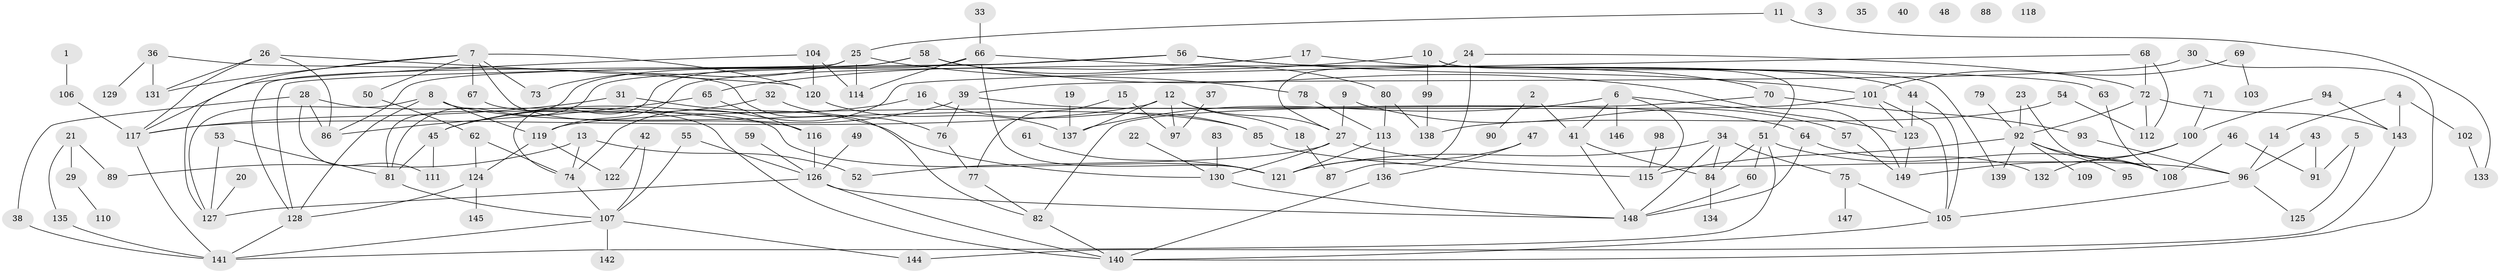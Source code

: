 // Generated by graph-tools (version 1.1) at 2025/13/03/09/25 04:13:04]
// undirected, 149 vertices, 213 edges
graph export_dot {
graph [start="1"]
  node [color=gray90,style=filled];
  1;
  2;
  3;
  4;
  5;
  6;
  7;
  8;
  9;
  10;
  11;
  12;
  13;
  14;
  15;
  16;
  17;
  18;
  19;
  20;
  21;
  22;
  23;
  24;
  25;
  26;
  27;
  28;
  29;
  30;
  31;
  32;
  33;
  34;
  35;
  36;
  37;
  38;
  39;
  40;
  41;
  42;
  43;
  44;
  45;
  46;
  47;
  48;
  49;
  50;
  51;
  52;
  53;
  54;
  55;
  56;
  57;
  58;
  59;
  60;
  61;
  62;
  63;
  64;
  65;
  66;
  67;
  68;
  69;
  70;
  71;
  72;
  73;
  74;
  75;
  76;
  77;
  78;
  79;
  80;
  81;
  82;
  83;
  84;
  85;
  86;
  87;
  88;
  89;
  90;
  91;
  92;
  93;
  94;
  95;
  96;
  97;
  98;
  99;
  100;
  101;
  102;
  103;
  104;
  105;
  106;
  107;
  108;
  109;
  110;
  111;
  112;
  113;
  114;
  115;
  116;
  117;
  118;
  119;
  120;
  121;
  122;
  123;
  124;
  125;
  126;
  127;
  128;
  129;
  130;
  131;
  132;
  133;
  134;
  135;
  136;
  137;
  138;
  139;
  140;
  141;
  142;
  143;
  144;
  145;
  146;
  147;
  148;
  149;
  1 -- 106;
  2 -- 41;
  2 -- 90;
  4 -- 14;
  4 -- 102;
  4 -- 143;
  5 -- 91;
  5 -- 125;
  6 -- 41;
  6 -- 115;
  6 -- 123;
  6 -- 137;
  6 -- 146;
  7 -- 50;
  7 -- 67;
  7 -- 73;
  7 -- 116;
  7 -- 120;
  7 -- 127;
  7 -- 131;
  8 -- 85;
  8 -- 119;
  8 -- 127;
  8 -- 128;
  9 -- 27;
  9 -- 57;
  10 -- 51;
  10 -- 65;
  10 -- 99;
  10 -- 139;
  11 -- 25;
  11 -- 133;
  12 -- 18;
  12 -- 27;
  12 -- 97;
  12 -- 117;
  12 -- 137;
  13 -- 52;
  13 -- 74;
  13 -- 89;
  14 -- 96;
  15 -- 77;
  15 -- 97;
  16 -- 45;
  16 -- 85;
  17 -- 44;
  17 -- 119;
  18 -- 87;
  19 -- 137;
  20 -- 127;
  21 -- 29;
  21 -- 89;
  21 -- 135;
  22 -- 130;
  23 -- 92;
  23 -- 108;
  24 -- 27;
  24 -- 72;
  24 -- 87;
  25 -- 73;
  25 -- 78;
  25 -- 114;
  25 -- 128;
  26 -- 86;
  26 -- 117;
  26 -- 120;
  26 -- 131;
  27 -- 52;
  27 -- 96;
  27 -- 130;
  28 -- 38;
  28 -- 86;
  28 -- 111;
  28 -- 140;
  29 -- 110;
  30 -- 39;
  30 -- 140;
  31 -- 117;
  31 -- 130;
  32 -- 45;
  32 -- 76;
  33 -- 66;
  34 -- 75;
  34 -- 84;
  34 -- 121;
  34 -- 148;
  36 -- 82;
  36 -- 129;
  36 -- 131;
  37 -- 97;
  38 -- 141;
  39 -- 45;
  39 -- 64;
  39 -- 76;
  41 -- 84;
  41 -- 148;
  42 -- 107;
  42 -- 122;
  43 -- 91;
  43 -- 96;
  44 -- 105;
  44 -- 123;
  45 -- 81;
  45 -- 111;
  46 -- 91;
  46 -- 108;
  47 -- 121;
  47 -- 136;
  49 -- 126;
  50 -- 62;
  51 -- 60;
  51 -- 84;
  51 -- 108;
  51 -- 141;
  53 -- 81;
  53 -- 127;
  54 -- 112;
  54 -- 138;
  55 -- 107;
  55 -- 126;
  56 -- 63;
  56 -- 81;
  56 -- 101;
  56 -- 128;
  57 -- 149;
  58 -- 80;
  58 -- 81;
  58 -- 86;
  58 -- 149;
  59 -- 126;
  60 -- 148;
  61 -- 121;
  62 -- 74;
  62 -- 124;
  63 -- 108;
  64 -- 132;
  64 -- 148;
  65 -- 86;
  65 -- 116;
  66 -- 70;
  66 -- 74;
  66 -- 114;
  66 -- 121;
  67 -- 121;
  68 -- 72;
  68 -- 74;
  68 -- 112;
  69 -- 101;
  69 -- 103;
  70 -- 82;
  70 -- 93;
  71 -- 100;
  72 -- 92;
  72 -- 112;
  72 -- 143;
  74 -- 107;
  75 -- 105;
  75 -- 147;
  76 -- 77;
  77 -- 82;
  78 -- 113;
  79 -- 92;
  80 -- 113;
  80 -- 138;
  81 -- 107;
  82 -- 140;
  83 -- 130;
  84 -- 134;
  85 -- 115;
  92 -- 95;
  92 -- 108;
  92 -- 109;
  92 -- 115;
  92 -- 139;
  93 -- 96;
  94 -- 100;
  94 -- 143;
  96 -- 105;
  96 -- 125;
  98 -- 115;
  99 -- 138;
  100 -- 132;
  100 -- 149;
  101 -- 105;
  101 -- 119;
  101 -- 123;
  102 -- 133;
  104 -- 114;
  104 -- 117;
  104 -- 120;
  105 -- 140;
  106 -- 117;
  107 -- 141;
  107 -- 142;
  107 -- 144;
  113 -- 121;
  113 -- 136;
  116 -- 126;
  117 -- 141;
  119 -- 122;
  119 -- 124;
  120 -- 137;
  123 -- 149;
  124 -- 128;
  124 -- 145;
  126 -- 127;
  126 -- 140;
  126 -- 148;
  128 -- 141;
  130 -- 148;
  135 -- 141;
  136 -- 140;
  143 -- 144;
}
